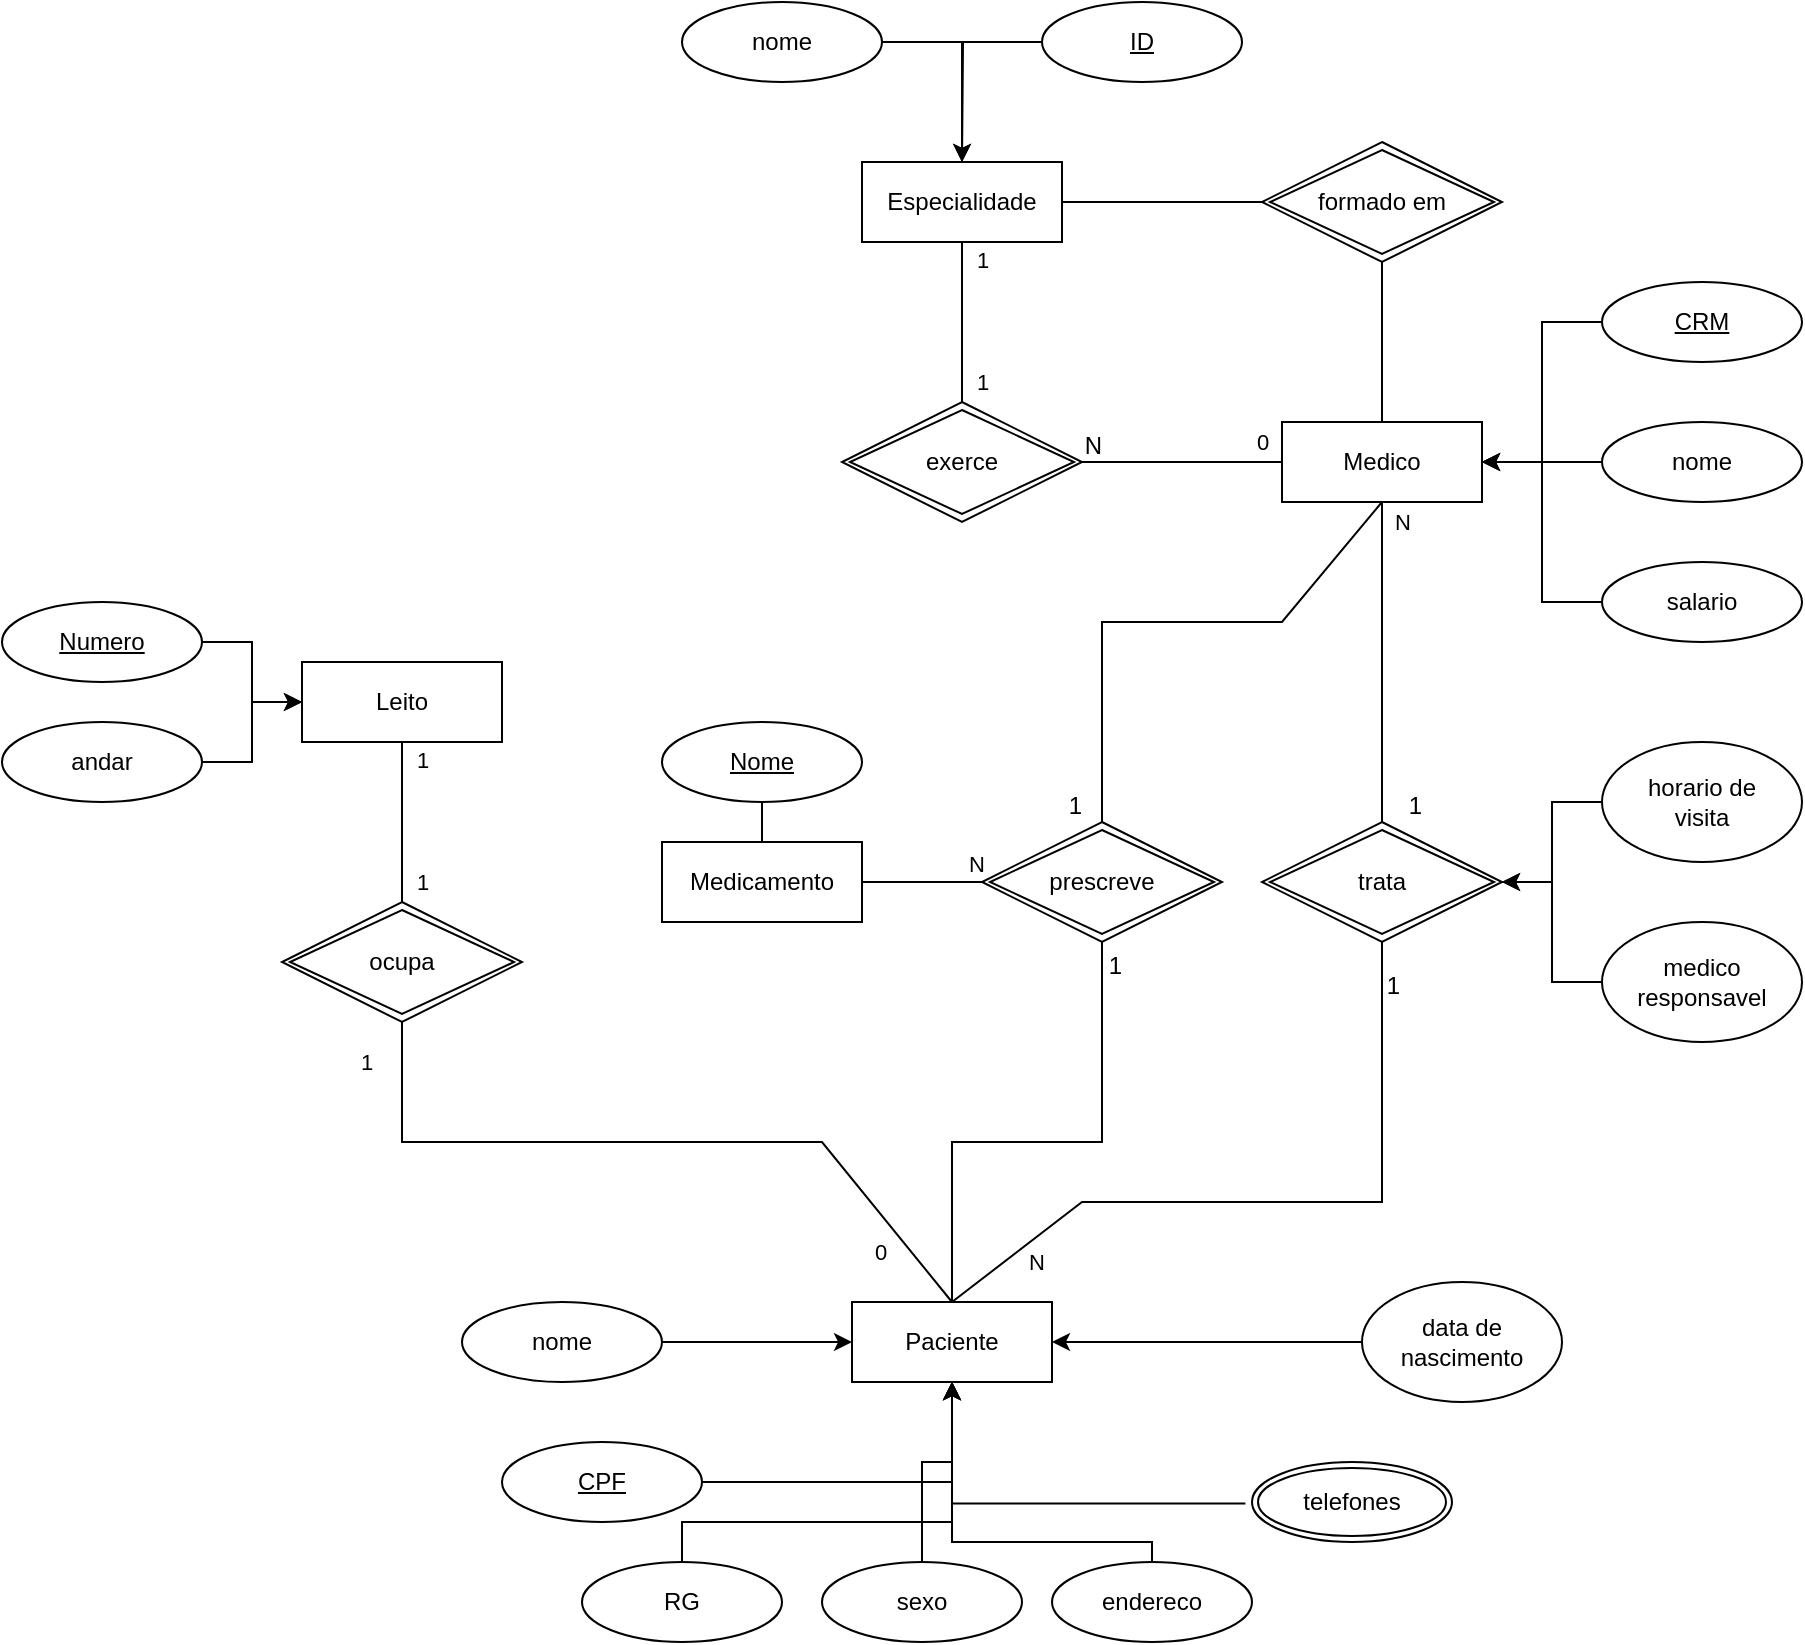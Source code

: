 <mxfile version="14.7.7" type="github">
  <diagram id="R2lEEEUBdFMjLlhIrx00" name="Page-1">
    <mxGraphModel dx="2523" dy="896" grid="1" gridSize="10" guides="1" tooltips="1" connect="1" arrows="1" fold="1" page="1" pageScale="1" pageWidth="850" pageHeight="1100" math="0" shadow="0" extFonts="Permanent Marker^https://fonts.googleapis.com/css?family=Permanent+Marker">
      <root>
        <mxCell id="0" />
        <mxCell id="1" parent="0" />
        <mxCell id="KyeC4GDaf3oGziCK4GGg-54" style="edgeStyle=orthogonalEdgeStyle;rounded=0;orthogonalLoop=1;jettySize=auto;html=1;entryX=1;entryY=0.5;entryDx=0;entryDy=0;exitX=0;exitY=0.5;exitDx=0;exitDy=0;" parent="1" source="KyeC4GDaf3oGziCK4GGg-94" target="KyeC4GDaf3oGziCK4GGg-53" edge="1">
          <mxGeometry relative="1" as="geometry">
            <mxPoint x="720.0" y="200.029" as="sourcePoint" />
            <mxPoint x="720" y="260" as="targetPoint" />
          </mxGeometry>
        </mxCell>
        <mxCell id="KyeC4GDaf3oGziCK4GGg-53" value="Medico" style="whiteSpace=wrap;html=1;align=center;" parent="1" vertex="1">
          <mxGeometry x="560" y="240" width="100" height="40" as="geometry" />
        </mxCell>
        <mxCell id="KyeC4GDaf3oGziCK4GGg-58" style="edgeStyle=orthogonalEdgeStyle;rounded=0;orthogonalLoop=1;jettySize=auto;html=1;entryX=1;entryY=0.5;entryDx=0;entryDy=0;" parent="1" source="KyeC4GDaf3oGziCK4GGg-55" target="KyeC4GDaf3oGziCK4GGg-53" edge="1">
          <mxGeometry relative="1" as="geometry" />
        </mxCell>
        <mxCell id="KyeC4GDaf3oGziCK4GGg-55" value="nome" style="ellipse;whiteSpace=wrap;html=1;align=center;" parent="1" vertex="1">
          <mxGeometry x="720" y="240" width="100" height="40" as="geometry" />
        </mxCell>
        <mxCell id="KyeC4GDaf3oGziCK4GGg-57" style="edgeStyle=orthogonalEdgeStyle;rounded=0;orthogonalLoop=1;jettySize=auto;html=1;entryX=1;entryY=0.5;entryDx=0;entryDy=0;" parent="1" source="KyeC4GDaf3oGziCK4GGg-56" target="KyeC4GDaf3oGziCK4GGg-53" edge="1">
          <mxGeometry relative="1" as="geometry" />
        </mxCell>
        <mxCell id="KyeC4GDaf3oGziCK4GGg-56" value="salario" style="ellipse;whiteSpace=wrap;html=1;align=center;" parent="1" vertex="1">
          <mxGeometry x="720" y="310" width="100" height="40" as="geometry" />
        </mxCell>
        <mxCell id="KyeC4GDaf3oGziCK4GGg-61" value="Especialidade" style="whiteSpace=wrap;html=1;align=center;" parent="1" vertex="1">
          <mxGeometry x="350" y="110" width="100" height="40" as="geometry" />
        </mxCell>
        <mxCell id="KyeC4GDaf3oGziCK4GGg-62" style="edgeStyle=orthogonalEdgeStyle;rounded=0;orthogonalLoop=1;jettySize=auto;html=1;exitX=0;exitY=0.5;exitDx=0;exitDy=0;" parent="1" source="KyeC4GDaf3oGziCK4GGg-90" edge="1">
          <mxGeometry relative="1" as="geometry">
            <mxPoint x="520" y="170" as="sourcePoint" />
            <mxPoint x="400" y="110" as="targetPoint" />
          </mxGeometry>
        </mxCell>
        <mxCell id="KyeC4GDaf3oGziCK4GGg-66" style="edgeStyle=orthogonalEdgeStyle;rounded=0;orthogonalLoop=1;jettySize=auto;html=1;entryX=0.5;entryY=1;entryDx=0;entryDy=0;exitX=1;exitY=0.5;exitDx=0;exitDy=0;" parent="1" source="KyeC4GDaf3oGziCK4GGg-87" target="KyeC4GDaf3oGziCK4GGg-68" edge="1">
          <mxGeometry relative="1" as="geometry">
            <mxPoint x="840" y="780" as="targetPoint" />
            <mxPoint x="840.0" y="720.029" as="sourcePoint" />
          </mxGeometry>
        </mxCell>
        <mxCell id="KyeC4GDaf3oGziCK4GGg-68" value="Paciente" style="whiteSpace=wrap;html=1;align=center;" parent="1" vertex="1">
          <mxGeometry x="345" y="680" width="100" height="40" as="geometry" />
        </mxCell>
        <mxCell id="KyeC4GDaf3oGziCK4GGg-69" style="edgeStyle=orthogonalEdgeStyle;rounded=0;orthogonalLoop=1;jettySize=auto;html=1;entryX=0;entryY=0.5;entryDx=0;entryDy=0;" parent="1" source="KyeC4GDaf3oGziCK4GGg-70" target="KyeC4GDaf3oGziCK4GGg-68" edge="1">
          <mxGeometry relative="1" as="geometry" />
        </mxCell>
        <mxCell id="KyeC4GDaf3oGziCK4GGg-70" value="nome" style="ellipse;whiteSpace=wrap;html=1;align=center;" parent="1" vertex="1">
          <mxGeometry x="150" y="680" width="100" height="40" as="geometry" />
        </mxCell>
        <mxCell id="KyeC4GDaf3oGziCK4GGg-74" style="edgeStyle=orthogonalEdgeStyle;rounded=0;orthogonalLoop=1;jettySize=auto;html=1;" parent="1" source="KyeC4GDaf3oGziCK4GGg-73" edge="1">
          <mxGeometry relative="1" as="geometry">
            <mxPoint x="445" y="700" as="targetPoint" />
          </mxGeometry>
        </mxCell>
        <mxCell id="KyeC4GDaf3oGziCK4GGg-73" value="data de nascimento" style="ellipse;whiteSpace=wrap;html=1;align=center;" parent="1" vertex="1">
          <mxGeometry x="600" y="670" width="100" height="60" as="geometry" />
        </mxCell>
        <mxCell id="KyeC4GDaf3oGziCK4GGg-76" style="edgeStyle=orthogonalEdgeStyle;rounded=0;orthogonalLoop=1;jettySize=auto;html=1;exitX=0.5;exitY=0;exitDx=0;exitDy=0;" parent="1" source="KyeC4GDaf3oGziCK4GGg-75" target="KyeC4GDaf3oGziCK4GGg-68" edge="1">
          <mxGeometry relative="1" as="geometry">
            <Array as="points">
              <mxPoint x="260" y="790" />
              <mxPoint x="395" y="790" />
            </Array>
          </mxGeometry>
        </mxCell>
        <mxCell id="KyeC4GDaf3oGziCK4GGg-75" value="RG" style="ellipse;whiteSpace=wrap;html=1;align=center;" parent="1" vertex="1">
          <mxGeometry x="210" y="810" width="100" height="40" as="geometry" />
        </mxCell>
        <mxCell id="KyeC4GDaf3oGziCK4GGg-85" value="telefones" style="ellipse;shape=doubleEllipse;margin=3;whiteSpace=wrap;html=1;align=center;" parent="1" vertex="1">
          <mxGeometry x="545" y="760" width="100" height="40" as="geometry" />
        </mxCell>
        <mxCell id="KyeC4GDaf3oGziCK4GGg-87" value="CPF" style="ellipse;whiteSpace=wrap;html=1;align=center;fontStyle=4;" parent="1" vertex="1">
          <mxGeometry x="170" y="750" width="100" height="40" as="geometry" />
        </mxCell>
        <mxCell id="KyeC4GDaf3oGziCK4GGg-90" value="ID" style="ellipse;whiteSpace=wrap;html=1;align=center;fontStyle=4;" parent="1" vertex="1">
          <mxGeometry x="440" y="30" width="100" height="40" as="geometry" />
        </mxCell>
        <mxCell id="KyeC4GDaf3oGziCK4GGg-92" style="edgeStyle=orthogonalEdgeStyle;rounded=0;orthogonalLoop=1;jettySize=auto;html=1;entryX=0.5;entryY=0;entryDx=0;entryDy=0;exitX=1;exitY=0.5;exitDx=0;exitDy=0;" parent="1" source="KyeC4GDaf3oGziCK4GGg-91" target="KyeC4GDaf3oGziCK4GGg-61" edge="1">
          <mxGeometry relative="1" as="geometry" />
        </mxCell>
        <mxCell id="KyeC4GDaf3oGziCK4GGg-91" value="nome" style="ellipse;whiteSpace=wrap;html=1;align=center;" parent="1" vertex="1">
          <mxGeometry x="260" y="30" width="100" height="40" as="geometry" />
        </mxCell>
        <mxCell id="KyeC4GDaf3oGziCK4GGg-94" value="CRM" style="ellipse;whiteSpace=wrap;html=1;align=center;fontStyle=4;" parent="1" vertex="1">
          <mxGeometry x="720" y="170" width="100" height="40" as="geometry" />
        </mxCell>
        <mxCell id="KyeC4GDaf3oGziCK4GGg-127" style="edgeStyle=orthogonalEdgeStyle;rounded=0;orthogonalLoop=1;jettySize=auto;html=1;entryX=0.5;entryY=1;entryDx=0;entryDy=0;" parent="1" source="KyeC4GDaf3oGziCK4GGg-95" target="KyeC4GDaf3oGziCK4GGg-68" edge="1">
          <mxGeometry relative="1" as="geometry">
            <Array as="points">
              <mxPoint x="380" y="760" />
              <mxPoint x="395" y="760" />
            </Array>
          </mxGeometry>
        </mxCell>
        <mxCell id="KyeC4GDaf3oGziCK4GGg-95" value="sexo" style="ellipse;whiteSpace=wrap;html=1;align=center;" parent="1" vertex="1">
          <mxGeometry x="330" y="810" width="100" height="40" as="geometry" />
        </mxCell>
        <mxCell id="KyeC4GDaf3oGziCK4GGg-97" style="edgeStyle=orthogonalEdgeStyle;rounded=0;orthogonalLoop=1;jettySize=auto;html=1;exitX=-0.033;exitY=0.518;exitDx=0;exitDy=0;exitPerimeter=0;entryX=0.5;entryY=1;entryDx=0;entryDy=0;" parent="1" source="KyeC4GDaf3oGziCK4GGg-85" target="KyeC4GDaf3oGziCK4GGg-68" edge="1">
          <mxGeometry relative="1" as="geometry">
            <mxPoint x="986.7" y="1030.72" as="sourcePoint" />
            <mxPoint x="430" y="740" as="targetPoint" />
          </mxGeometry>
        </mxCell>
        <mxCell id="KyeC4GDaf3oGziCK4GGg-99" style="edgeStyle=orthogonalEdgeStyle;rounded=0;orthogonalLoop=1;jettySize=auto;html=1;entryX=0.5;entryY=1;entryDx=0;entryDy=0;" parent="1" source="KyeC4GDaf3oGziCK4GGg-98" target="KyeC4GDaf3oGziCK4GGg-68" edge="1">
          <mxGeometry relative="1" as="geometry">
            <Array as="points">
              <mxPoint x="495" y="800" />
              <mxPoint x="395" y="800" />
            </Array>
          </mxGeometry>
        </mxCell>
        <mxCell id="KyeC4GDaf3oGziCK4GGg-98" value="endereco" style="ellipse;whiteSpace=wrap;html=1;align=center;" parent="1" vertex="1">
          <mxGeometry x="445" y="810" width="100" height="40" as="geometry" />
        </mxCell>
        <mxCell id="KyeC4GDaf3oGziCK4GGg-100" value="Leito" style="whiteSpace=wrap;html=1;align=center;" parent="1" vertex="1">
          <mxGeometry x="70" y="360" width="100" height="40" as="geometry" />
        </mxCell>
        <mxCell id="KyeC4GDaf3oGziCK4GGg-104" style="edgeStyle=orthogonalEdgeStyle;rounded=0;orthogonalLoop=1;jettySize=auto;html=1;" parent="1" source="KyeC4GDaf3oGziCK4GGg-102" target="KyeC4GDaf3oGziCK4GGg-100" edge="1">
          <mxGeometry relative="1" as="geometry" />
        </mxCell>
        <mxCell id="KyeC4GDaf3oGziCK4GGg-102" value="Numero" style="ellipse;whiteSpace=wrap;html=1;align=center;fontStyle=4;" parent="1" vertex="1">
          <mxGeometry x="-80" y="330" width="100" height="40" as="geometry" />
        </mxCell>
        <mxCell id="KyeC4GDaf3oGziCK4GGg-105" style="edgeStyle=orthogonalEdgeStyle;rounded=0;orthogonalLoop=1;jettySize=auto;html=1;entryX=0;entryY=0.5;entryDx=0;entryDy=0;" parent="1" source="KyeC4GDaf3oGziCK4GGg-103" target="KyeC4GDaf3oGziCK4GGg-100" edge="1">
          <mxGeometry relative="1" as="geometry" />
        </mxCell>
        <mxCell id="KyeC4GDaf3oGziCK4GGg-103" value="andar" style="ellipse;whiteSpace=wrap;html=1;align=center;" parent="1" vertex="1">
          <mxGeometry x="-80" y="390" width="100" height="40" as="geometry" />
        </mxCell>
        <mxCell id="KyeC4GDaf3oGziCK4GGg-108" value="exerce" style="shape=rhombus;double=1;perimeter=rhombusPerimeter;whiteSpace=wrap;html=1;align=center;" parent="1" vertex="1">
          <mxGeometry x="340" y="230" width="120" height="60" as="geometry" />
        </mxCell>
        <mxCell id="KyeC4GDaf3oGziCK4GGg-111" value="" style="endArrow=none;html=1;rounded=0;exitX=0.5;exitY=0;exitDx=0;exitDy=0;entryX=0.5;entryY=1;entryDx=0;entryDy=0;" parent="1" source="KyeC4GDaf3oGziCK4GGg-108" target="KyeC4GDaf3oGziCK4GGg-61" edge="1">
          <mxGeometry relative="1" as="geometry">
            <mxPoint x="420" y="230" as="sourcePoint" />
            <mxPoint x="580" y="230" as="targetPoint" />
          </mxGeometry>
        </mxCell>
        <mxCell id="KyeC4GDaf3oGziCK4GGg-112" value="1" style="edgeLabel;html=1;align=center;verticalAlign=middle;resizable=0;points=[];" parent="KyeC4GDaf3oGziCK4GGg-111" vertex="1" connectable="0">
          <mxGeometry x="0.77" relative="1" as="geometry">
            <mxPoint x="10" as="offset" />
          </mxGeometry>
        </mxCell>
        <mxCell id="KyeC4GDaf3oGziCK4GGg-118" value="1" style="edgeLabel;html=1;align=center;verticalAlign=middle;resizable=0;points=[];" parent="KyeC4GDaf3oGziCK4GGg-111" vertex="1" connectable="0">
          <mxGeometry x="-0.867" y="-1" relative="1" as="geometry">
            <mxPoint x="9" y="-4.67" as="offset" />
          </mxGeometry>
        </mxCell>
        <mxCell id="KyeC4GDaf3oGziCK4GGg-114" value="" style="endArrow=none;html=1;rounded=0;exitX=0;exitY=0.5;exitDx=0;exitDy=0;entryX=1;entryY=0.5;entryDx=0;entryDy=0;" parent="1" source="KyeC4GDaf3oGziCK4GGg-53" target="KyeC4GDaf3oGziCK4GGg-108" edge="1">
          <mxGeometry relative="1" as="geometry">
            <mxPoint x="500" y="250" as="sourcePoint" />
            <mxPoint x="660" y="250" as="targetPoint" />
          </mxGeometry>
        </mxCell>
        <mxCell id="KyeC4GDaf3oGziCK4GGg-115" value="N" style="resizable=0;html=1;align=right;verticalAlign=bottom;" parent="KyeC4GDaf3oGziCK4GGg-114" connectable="0" vertex="1">
          <mxGeometry x="1" relative="1" as="geometry">
            <mxPoint x="10" as="offset" />
          </mxGeometry>
        </mxCell>
        <mxCell id="KyeC4GDaf3oGziCK4GGg-117" value="0" style="edgeLabel;html=1;align=center;verticalAlign=middle;resizable=0;points=[];" parent="KyeC4GDaf3oGziCK4GGg-114" vertex="1" connectable="0">
          <mxGeometry x="-0.853" relative="1" as="geometry">
            <mxPoint x="-2.67" y="-10" as="offset" />
          </mxGeometry>
        </mxCell>
        <mxCell id="KyeC4GDaf3oGziCK4GGg-119" value="trata" style="shape=rhombus;double=1;perimeter=rhombusPerimeter;whiteSpace=wrap;html=1;align=center;" parent="1" vertex="1">
          <mxGeometry x="550" y="440" width="120" height="60" as="geometry" />
        </mxCell>
        <mxCell id="KyeC4GDaf3oGziCK4GGg-123" style="edgeStyle=orthogonalEdgeStyle;rounded=0;orthogonalLoop=1;jettySize=auto;html=1;" parent="1" source="KyeC4GDaf3oGziCK4GGg-120" target="KyeC4GDaf3oGziCK4GGg-119" edge="1">
          <mxGeometry relative="1" as="geometry" />
        </mxCell>
        <mxCell id="KyeC4GDaf3oGziCK4GGg-120" value="horario de &lt;br&gt;visita" style="ellipse;whiteSpace=wrap;html=1;align=center;" parent="1" vertex="1">
          <mxGeometry x="720" y="400" width="100" height="60" as="geometry" />
        </mxCell>
        <mxCell id="KyeC4GDaf3oGziCK4GGg-122" style="edgeStyle=orthogonalEdgeStyle;rounded=0;orthogonalLoop=1;jettySize=auto;html=1;entryX=1;entryY=0.5;entryDx=0;entryDy=0;" parent="1" source="KyeC4GDaf3oGziCK4GGg-121" target="KyeC4GDaf3oGziCK4GGg-119" edge="1">
          <mxGeometry relative="1" as="geometry" />
        </mxCell>
        <mxCell id="KyeC4GDaf3oGziCK4GGg-121" value="medico responsavel" style="ellipse;whiteSpace=wrap;html=1;align=center;" parent="1" vertex="1">
          <mxGeometry x="720" y="490" width="100" height="60" as="geometry" />
        </mxCell>
        <mxCell id="KyeC4GDaf3oGziCK4GGg-124" value="" style="endArrow=none;html=1;rounded=0;entryX=0.5;entryY=0;entryDx=0;entryDy=0;exitX=0.5;exitY=1;exitDx=0;exitDy=0;" parent="1" source="KyeC4GDaf3oGziCK4GGg-53" target="KyeC4GDaf3oGziCK4GGg-119" edge="1">
          <mxGeometry relative="1" as="geometry">
            <mxPoint x="440" y="420" as="sourcePoint" />
            <mxPoint x="600" y="420" as="targetPoint" />
          </mxGeometry>
        </mxCell>
        <mxCell id="KyeC4GDaf3oGziCK4GGg-125" value="1" style="resizable=0;html=1;align=right;verticalAlign=bottom;" parent="KyeC4GDaf3oGziCK4GGg-124" connectable="0" vertex="1">
          <mxGeometry x="1" relative="1" as="geometry">
            <mxPoint x="20" as="offset" />
          </mxGeometry>
        </mxCell>
        <mxCell id="KyeC4GDaf3oGziCK4GGg-126" value="N" style="edgeLabel;html=1;align=center;verticalAlign=middle;resizable=0;points=[];" parent="KyeC4GDaf3oGziCK4GGg-124" vertex="1" connectable="0">
          <mxGeometry x="-0.758" y="-2" relative="1" as="geometry">
            <mxPoint x="12" y="-9.33" as="offset" />
          </mxGeometry>
        </mxCell>
        <mxCell id="KyeC4GDaf3oGziCK4GGg-129" value="" style="endArrow=none;html=1;rounded=0;exitX=0.5;exitY=0;exitDx=0;exitDy=0;entryX=0.5;entryY=1;entryDx=0;entryDy=0;" parent="1" source="KyeC4GDaf3oGziCK4GGg-68" target="KyeC4GDaf3oGziCK4GGg-119" edge="1">
          <mxGeometry relative="1" as="geometry">
            <mxPoint x="360" y="640" as="sourcePoint" />
            <mxPoint x="520" y="640" as="targetPoint" />
            <Array as="points">
              <mxPoint x="460" y="630" />
              <mxPoint x="610" y="630" />
            </Array>
          </mxGeometry>
        </mxCell>
        <mxCell id="KyeC4GDaf3oGziCK4GGg-130" value="1" style="resizable=0;html=1;align=right;verticalAlign=bottom;" parent="KyeC4GDaf3oGziCK4GGg-129" connectable="0" vertex="1">
          <mxGeometry x="1" relative="1" as="geometry">
            <mxPoint x="9.87" y="30.11" as="offset" />
          </mxGeometry>
        </mxCell>
        <mxCell id="KyeC4GDaf3oGziCK4GGg-131" value="N" style="edgeLabel;html=1;align=center;verticalAlign=middle;resizable=0;points=[];" parent="KyeC4GDaf3oGziCK4GGg-129" vertex="1" connectable="0">
          <mxGeometry x="-0.815" relative="1" as="geometry">
            <mxPoint x="15.28" as="offset" />
          </mxGeometry>
        </mxCell>
        <mxCell id="KyeC4GDaf3oGziCK4GGg-132" value="ocupa" style="shape=rhombus;double=1;perimeter=rhombusPerimeter;whiteSpace=wrap;html=1;align=center;" parent="1" vertex="1">
          <mxGeometry x="60" y="480" width="120" height="60" as="geometry" />
        </mxCell>
        <mxCell id="KyeC4GDaf3oGziCK4GGg-133" value="" style="endArrow=none;html=1;rounded=0;exitX=0.5;exitY=0;exitDx=0;exitDy=0;entryX=0.5;entryY=1;entryDx=0;entryDy=0;" parent="1" source="KyeC4GDaf3oGziCK4GGg-132" target="KyeC4GDaf3oGziCK4GGg-100" edge="1">
          <mxGeometry relative="1" as="geometry">
            <mxPoint x="210" y="500" as="sourcePoint" />
            <mxPoint x="210" y="420" as="targetPoint" />
          </mxGeometry>
        </mxCell>
        <mxCell id="KyeC4GDaf3oGziCK4GGg-134" value="1" style="edgeLabel;html=1;align=center;verticalAlign=middle;resizable=0;points=[];" parent="KyeC4GDaf3oGziCK4GGg-133" vertex="1" connectable="0">
          <mxGeometry x="0.77" relative="1" as="geometry">
            <mxPoint x="10" as="offset" />
          </mxGeometry>
        </mxCell>
        <mxCell id="KyeC4GDaf3oGziCK4GGg-135" value="1" style="edgeLabel;html=1;align=center;verticalAlign=middle;resizable=0;points=[];" parent="KyeC4GDaf3oGziCK4GGg-133" vertex="1" connectable="0">
          <mxGeometry x="-0.867" y="-1" relative="1" as="geometry">
            <mxPoint x="9" y="-4.67" as="offset" />
          </mxGeometry>
        </mxCell>
        <mxCell id="KyeC4GDaf3oGziCK4GGg-136" value="" style="endArrow=none;html=1;rounded=0;exitX=0.5;exitY=0;exitDx=0;exitDy=0;entryX=0.5;entryY=1;entryDx=0;entryDy=0;" parent="1" source="KyeC4GDaf3oGziCK4GGg-68" target="KyeC4GDaf3oGziCK4GGg-132" edge="1">
          <mxGeometry relative="1" as="geometry">
            <mxPoint x="380" y="660" as="sourcePoint" />
            <mxPoint x="350" y="560" as="targetPoint" />
            <Array as="points">
              <mxPoint x="330" y="600" />
              <mxPoint x="120" y="600" />
            </Array>
          </mxGeometry>
        </mxCell>
        <mxCell id="KyeC4GDaf3oGziCK4GGg-137" value="1" style="edgeLabel;html=1;align=center;verticalAlign=middle;resizable=0;points=[];" parent="KyeC4GDaf3oGziCK4GGg-136" vertex="1" connectable="0">
          <mxGeometry x="0.77" relative="1" as="geometry">
            <mxPoint x="-18" y="-23" as="offset" />
          </mxGeometry>
        </mxCell>
        <mxCell id="KyeC4GDaf3oGziCK4GGg-138" value="0" style="edgeLabel;html=1;align=center;verticalAlign=middle;resizable=0;points=[];" parent="KyeC4GDaf3oGziCK4GGg-136" vertex="1" connectable="0">
          <mxGeometry x="-0.867" y="-1" relative="1" as="geometry">
            <mxPoint x="-21" y="-5" as="offset" />
          </mxGeometry>
        </mxCell>
        <mxCell id="tnxX8dF5TO3ifdZOeQlp-3" value="Medicamento" style="whiteSpace=wrap;html=1;align=center;" vertex="1" parent="1">
          <mxGeometry x="250" y="450" width="100" height="40" as="geometry" />
        </mxCell>
        <mxCell id="tnxX8dF5TO3ifdZOeQlp-4" value="&lt;u&gt;Nome&lt;/u&gt;" style="ellipse;whiteSpace=wrap;html=1;align=center;" vertex="1" parent="1">
          <mxGeometry x="250" y="390" width="100" height="40" as="geometry" />
        </mxCell>
        <mxCell id="tnxX8dF5TO3ifdZOeQlp-6" value="prescreve" style="shape=rhombus;double=1;perimeter=rhombusPerimeter;whiteSpace=wrap;html=1;align=center;" vertex="1" parent="1">
          <mxGeometry x="410" y="440" width="120" height="60" as="geometry" />
        </mxCell>
        <mxCell id="tnxX8dF5TO3ifdZOeQlp-12" value="" style="endArrow=none;html=1;rounded=0;exitX=0.5;exitY=0;exitDx=0;exitDy=0;entryX=0.5;entryY=1;entryDx=0;entryDy=0;" edge="1" parent="1" source="tnxX8dF5TO3ifdZOeQlp-3" target="tnxX8dF5TO3ifdZOeQlp-4">
          <mxGeometry relative="1" as="geometry">
            <mxPoint x="420" y="350" as="sourcePoint" />
            <mxPoint x="580" y="350" as="targetPoint" />
          </mxGeometry>
        </mxCell>
        <mxCell id="tnxX8dF5TO3ifdZOeQlp-13" value="" style="endArrow=none;html=1;rounded=0;exitX=0.5;exitY=0;exitDx=0;exitDy=0;" edge="1" parent="1" source="tnxX8dF5TO3ifdZOeQlp-6">
          <mxGeometry relative="1" as="geometry">
            <mxPoint x="310" y="430" as="sourcePoint" />
            <mxPoint x="610" y="280" as="targetPoint" />
            <Array as="points">
              <mxPoint x="470" y="340" />
              <mxPoint x="560" y="340" />
            </Array>
          </mxGeometry>
        </mxCell>
        <mxCell id="tnxX8dF5TO3ifdZOeQlp-14" value="" style="endArrow=none;html=1;rounded=0;exitX=1;exitY=0.5;exitDx=0;exitDy=0;entryX=0;entryY=0.5;entryDx=0;entryDy=0;" edge="1" parent="1" source="tnxX8dF5TO3ifdZOeQlp-3" target="tnxX8dF5TO3ifdZOeQlp-6">
          <mxGeometry relative="1" as="geometry">
            <mxPoint x="320" y="440" as="sourcePoint" />
            <mxPoint x="320" y="400" as="targetPoint" />
          </mxGeometry>
        </mxCell>
        <mxCell id="tnxX8dF5TO3ifdZOeQlp-15" value="" style="endArrow=none;html=1;rounded=0;exitX=0.5;exitY=0;exitDx=0;exitDy=0;entryX=0.5;entryY=1;entryDx=0;entryDy=0;" edge="1" parent="1" source="KyeC4GDaf3oGziCK4GGg-68" target="tnxX8dF5TO3ifdZOeQlp-6">
          <mxGeometry relative="1" as="geometry">
            <mxPoint x="330" y="450" as="sourcePoint" />
            <mxPoint x="330" y="410" as="targetPoint" />
            <Array as="points">
              <mxPoint x="395" y="600" />
              <mxPoint x="470" y="600" />
            </Array>
          </mxGeometry>
        </mxCell>
        <mxCell id="tnxX8dF5TO3ifdZOeQlp-17" value="1" style="resizable=0;html=1;align=right;verticalAlign=bottom;" connectable="0" vertex="1" parent="1">
          <mxGeometry x="460" y="440" as="geometry" />
        </mxCell>
        <mxCell id="tnxX8dF5TO3ifdZOeQlp-19" value="1" style="resizable=0;html=1;align=right;verticalAlign=bottom;" connectable="0" vertex="1" parent="1">
          <mxGeometry x="480" y="520" as="geometry" />
        </mxCell>
        <mxCell id="tnxX8dF5TO3ifdZOeQlp-20" value="N" style="edgeLabel;html=1;align=center;verticalAlign=middle;resizable=0;points=[];" vertex="1" connectable="0" parent="1">
          <mxGeometry x="630" y="299.98" as="geometry">
            <mxPoint x="-223" y="161" as="offset" />
          </mxGeometry>
        </mxCell>
        <mxCell id="tnxX8dF5TO3ifdZOeQlp-22" value="formado em" style="shape=rhombus;double=1;perimeter=rhombusPerimeter;whiteSpace=wrap;html=1;align=center;" vertex="1" parent="1">
          <mxGeometry x="550" y="100" width="120" height="60" as="geometry" />
        </mxCell>
        <mxCell id="tnxX8dF5TO3ifdZOeQlp-24" value="" style="endArrow=none;html=1;rounded=0;exitX=0;exitY=0.5;exitDx=0;exitDy=0;entryX=1;entryY=0.5;entryDx=0;entryDy=0;" edge="1" parent="1" source="tnxX8dF5TO3ifdZOeQlp-22" target="KyeC4GDaf3oGziCK4GGg-61">
          <mxGeometry relative="1" as="geometry">
            <mxPoint x="410" y="240" as="sourcePoint" />
            <mxPoint x="410" y="160" as="targetPoint" />
          </mxGeometry>
        </mxCell>
        <mxCell id="tnxX8dF5TO3ifdZOeQlp-27" value="" style="endArrow=none;html=1;rounded=0;exitX=0.5;exitY=0;exitDx=0;exitDy=0;entryX=0.5;entryY=1;entryDx=0;entryDy=0;" edge="1" parent="1" source="KyeC4GDaf3oGziCK4GGg-53" target="tnxX8dF5TO3ifdZOeQlp-22">
          <mxGeometry relative="1" as="geometry">
            <mxPoint x="420" y="250" as="sourcePoint" />
            <mxPoint x="420" y="170" as="targetPoint" />
          </mxGeometry>
        </mxCell>
      </root>
    </mxGraphModel>
  </diagram>
</mxfile>
